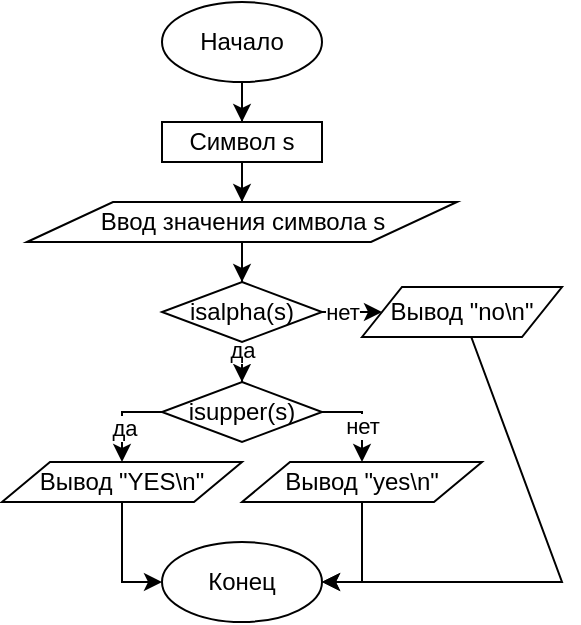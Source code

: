 <mxfile version="13.1.10" type="device"><diagram id="C5RBs43oDa-KdzZeNtuy" name="Page-1"><mxGraphModel dx="767" dy="339" grid="1" gridSize="10" guides="1" tooltips="1" connect="1" arrows="1" fold="1" page="1" pageScale="1" pageWidth="827" pageHeight="1169" math="0" shadow="0"><root><mxCell id="WIyWlLk6GJQsqaUBKTNV-0"/><mxCell id="WIyWlLk6GJQsqaUBKTNV-1" parent="WIyWlLk6GJQsqaUBKTNV-0"/><mxCell id="7uZfHtSH42SoGgWRZuXW-3" style="edgeStyle=orthogonalEdgeStyle;rounded=0;orthogonalLoop=1;jettySize=auto;html=1;entryX=0.5;entryY=0;entryDx=0;entryDy=0;" edge="1" parent="WIyWlLk6GJQsqaUBKTNV-1" source="7uZfHtSH42SoGgWRZuXW-0" target="7uZfHtSH42SoGgWRZuXW-1"><mxGeometry relative="1" as="geometry"/></mxCell><mxCell id="7uZfHtSH42SoGgWRZuXW-0" value="Начало" style="ellipse;whiteSpace=wrap;html=1;" vertex="1" parent="WIyWlLk6GJQsqaUBKTNV-1"><mxGeometry x="160" y="80" width="80" height="40" as="geometry"/></mxCell><mxCell id="7uZfHtSH42SoGgWRZuXW-5" style="edgeStyle=orthogonalEdgeStyle;rounded=0;orthogonalLoop=1;jettySize=auto;html=1;entryX=0.5;entryY=0;entryDx=0;entryDy=0;" edge="1" parent="WIyWlLk6GJQsqaUBKTNV-1" source="7uZfHtSH42SoGgWRZuXW-1" target="7uZfHtSH42SoGgWRZuXW-4"><mxGeometry relative="1" as="geometry"/></mxCell><mxCell id="7uZfHtSH42SoGgWRZuXW-1" value="Символ s" style="rounded=0;whiteSpace=wrap;html=1;" vertex="1" parent="WIyWlLk6GJQsqaUBKTNV-1"><mxGeometry x="160" y="140" width="80" height="20" as="geometry"/></mxCell><mxCell id="7uZfHtSH42SoGgWRZuXW-55" style="edgeStyle=orthogonalEdgeStyle;rounded=0;orthogonalLoop=1;jettySize=auto;html=1;entryX=0.5;entryY=0;entryDx=0;entryDy=0;" edge="1" parent="WIyWlLk6GJQsqaUBKTNV-1" source="7uZfHtSH42SoGgWRZuXW-4" target="7uZfHtSH42SoGgWRZuXW-49"><mxGeometry relative="1" as="geometry"/></mxCell><mxCell id="7uZfHtSH42SoGgWRZuXW-4" value="Ввод значения символа s" style="shape=parallelogram;perimeter=parallelogramPerimeter;whiteSpace=wrap;html=1;fontFamily=Helvetica;fontSize=12;fontColor=#000000;align=center;strokeColor=#000000;fillColor=#ffffff;" vertex="1" parent="WIyWlLk6GJQsqaUBKTNV-1"><mxGeometry x="92.5" y="180" width="215" height="20" as="geometry"/></mxCell><mxCell id="7uZfHtSH42SoGgWRZuXW-8" value="Конец" style="ellipse;whiteSpace=wrap;html=1;" vertex="1" parent="WIyWlLk6GJQsqaUBKTNV-1"><mxGeometry x="160" y="350" width="80" height="40" as="geometry"/></mxCell><mxCell id="7uZfHtSH42SoGgWRZuXW-56" style="edgeStyle=orthogonalEdgeStyle;rounded=0;orthogonalLoop=1;jettySize=auto;html=1;entryX=0.5;entryY=0;entryDx=0;entryDy=0;" edge="1" parent="WIyWlLk6GJQsqaUBKTNV-1" source="7uZfHtSH42SoGgWRZuXW-49" target="7uZfHtSH42SoGgWRZuXW-50"><mxGeometry relative="1" as="geometry"/></mxCell><mxCell id="7uZfHtSH42SoGgWRZuXW-57" value="да" style="edgeLabel;html=1;align=center;verticalAlign=middle;resizable=0;points=[];" vertex="1" connectable="0" parent="7uZfHtSH42SoGgWRZuXW-56"><mxGeometry x="0.533" y="1" relative="1" as="geometry"><mxPoint x="-1" y="-2" as="offset"/></mxGeometry></mxCell><mxCell id="7uZfHtSH42SoGgWRZuXW-60" value="нет" style="edgeStyle=orthogonalEdgeStyle;rounded=0;orthogonalLoop=1;jettySize=auto;html=1;" edge="1" parent="WIyWlLk6GJQsqaUBKTNV-1" source="7uZfHtSH42SoGgWRZuXW-49" target="7uZfHtSH42SoGgWRZuXW-58"><mxGeometry x="0.429" relative="1" as="geometry"><mxPoint as="offset"/></mxGeometry></mxCell><mxCell id="7uZfHtSH42SoGgWRZuXW-49" value="isalpha(s)" style="rhombus;whiteSpace=wrap;html=1;" vertex="1" parent="WIyWlLk6GJQsqaUBKTNV-1"><mxGeometry x="160" y="220" width="80" height="30" as="geometry"/></mxCell><mxCell id="7uZfHtSH42SoGgWRZuXW-62" style="edgeStyle=orthogonalEdgeStyle;rounded=0;orthogonalLoop=1;jettySize=auto;html=1;entryX=0.5;entryY=0;entryDx=0;entryDy=0;" edge="1" parent="WIyWlLk6GJQsqaUBKTNV-1" source="7uZfHtSH42SoGgWRZuXW-50" target="7uZfHtSH42SoGgWRZuXW-61"><mxGeometry relative="1" as="geometry"><Array as="points"><mxPoint x="140" y="285"/></Array></mxGeometry></mxCell><mxCell id="7uZfHtSH42SoGgWRZuXW-68" value="да" style="edgeLabel;html=1;align=center;verticalAlign=middle;resizable=0;points=[];" vertex="1" connectable="0" parent="7uZfHtSH42SoGgWRZuXW-62"><mxGeometry x="-0.155" y="8" relative="1" as="geometry"><mxPoint as="offset"/></mxGeometry></mxCell><mxCell id="7uZfHtSH42SoGgWRZuXW-67" style="edgeStyle=orthogonalEdgeStyle;rounded=0;orthogonalLoop=1;jettySize=auto;html=1;entryX=0.5;entryY=0;entryDx=0;entryDy=0;" edge="1" parent="WIyWlLk6GJQsqaUBKTNV-1" source="7uZfHtSH42SoGgWRZuXW-50" target="7uZfHtSH42SoGgWRZuXW-63"><mxGeometry relative="1" as="geometry"><Array as="points"><mxPoint x="260" y="285"/></Array></mxGeometry></mxCell><mxCell id="7uZfHtSH42SoGgWRZuXW-69" value="нет" style="edgeLabel;html=1;align=center;verticalAlign=middle;resizable=0;points=[];" vertex="1" connectable="0" parent="7uZfHtSH42SoGgWRZuXW-67"><mxGeometry x="-0.143" y="-7" relative="1" as="geometry"><mxPoint as="offset"/></mxGeometry></mxCell><mxCell id="7uZfHtSH42SoGgWRZuXW-50" value="isupper(s)" style="rhombus;whiteSpace=wrap;html=1;" vertex="1" parent="WIyWlLk6GJQsqaUBKTNV-1"><mxGeometry x="160" y="270" width="80" height="30" as="geometry"/></mxCell><mxCell id="7uZfHtSH42SoGgWRZuXW-75" style="edgeStyle=orthogonalEdgeStyle;rounded=0;orthogonalLoop=1;jettySize=auto;html=1;entryX=1;entryY=0.5;entryDx=0;entryDy=0;" edge="1" parent="WIyWlLk6GJQsqaUBKTNV-1" source="7uZfHtSH42SoGgWRZuXW-58" target="7uZfHtSH42SoGgWRZuXW-8"><mxGeometry relative="1" as="geometry"><mxPoint x="380" y="380" as="targetPoint"/><Array as="points"><mxPoint x="360" y="235"/><mxPoint x="360" y="370"/></Array></mxGeometry></mxCell><mxCell id="7uZfHtSH42SoGgWRZuXW-58" value="Вывод &quot;no\n&quot;" style="shape=parallelogram;perimeter=parallelogramPerimeter;whiteSpace=wrap;html=1;" vertex="1" parent="WIyWlLk6GJQsqaUBKTNV-1"><mxGeometry x="260" y="222.5" width="100" height="25" as="geometry"/></mxCell><mxCell id="7uZfHtSH42SoGgWRZuXW-70" style="edgeStyle=orthogonalEdgeStyle;rounded=0;orthogonalLoop=1;jettySize=auto;html=1;entryX=0;entryY=0.5;entryDx=0;entryDy=0;" edge="1" parent="WIyWlLk6GJQsqaUBKTNV-1" source="7uZfHtSH42SoGgWRZuXW-61" target="7uZfHtSH42SoGgWRZuXW-8"><mxGeometry relative="1" as="geometry"/></mxCell><mxCell id="7uZfHtSH42SoGgWRZuXW-61" value="Вывод &quot;YES\n&quot;" style="shape=parallelogram;perimeter=parallelogramPerimeter;whiteSpace=wrap;html=1;" vertex="1" parent="WIyWlLk6GJQsqaUBKTNV-1"><mxGeometry x="80" y="310" width="120" height="20" as="geometry"/></mxCell><mxCell id="7uZfHtSH42SoGgWRZuXW-71" style="edgeStyle=orthogonalEdgeStyle;rounded=0;orthogonalLoop=1;jettySize=auto;html=1;entryX=1;entryY=0.5;entryDx=0;entryDy=0;" edge="1" parent="WIyWlLk6GJQsqaUBKTNV-1" source="7uZfHtSH42SoGgWRZuXW-63" target="7uZfHtSH42SoGgWRZuXW-8"><mxGeometry relative="1" as="geometry"/></mxCell><mxCell id="7uZfHtSH42SoGgWRZuXW-63" value="Вывод &quot;yes\n&quot;" style="shape=parallelogram;perimeter=parallelogramPerimeter;whiteSpace=wrap;html=1;" vertex="1" parent="WIyWlLk6GJQsqaUBKTNV-1"><mxGeometry x="200" y="310" width="120" height="20" as="geometry"/></mxCell></root></mxGraphModel></diagram></mxfile>